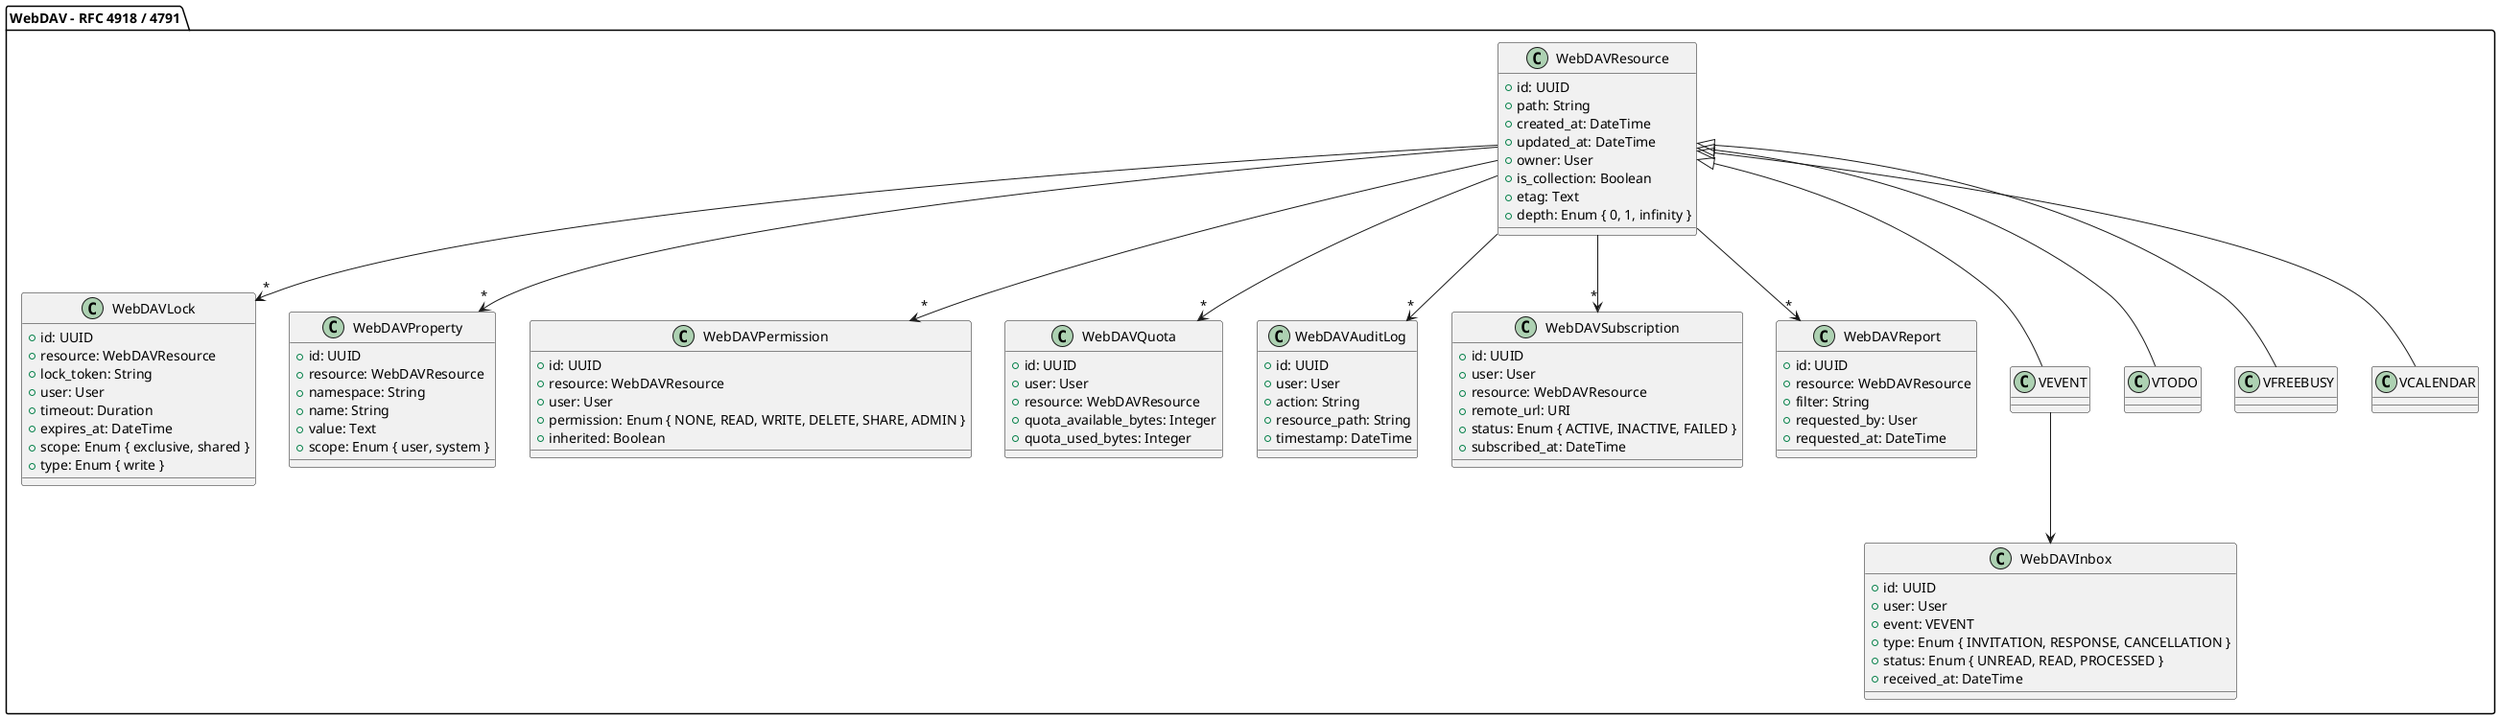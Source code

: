 @startuml WebDAV_Integration

package "WebDAV - RFC 4918 / 4791" {

  class WebDAVResource {
    +id: UUID
    +path: String
    +created_at: DateTime
    +updated_at: DateTime
    +owner: User
    +is_collection: Boolean
    +etag: Text
    +depth: Enum { 0, 1, infinity }
  }

  class WebDAVLock {
    +id: UUID
    +resource: WebDAVResource
    +lock_token: String
    +user: User
    +timeout: Duration
    +expires_at: DateTime
    +scope: Enum { exclusive, shared }
    +type: Enum { write }
  }

  class WebDAVProperty {
    +id: UUID
    +resource: WebDAVResource
    +namespace: String
    +name: String
    +value: Text
    +scope: Enum { user, system }
  }

  class WebDAVPermission {
    +id: UUID
    +resource: WebDAVResource
    +user: User
    +permission: Enum { NONE, READ, WRITE, DELETE, SHARE, ADMIN }
    +inherited: Boolean
  }

  class WebDAVQuota {
    +id: UUID
    +user: User
    +resource: WebDAVResource
    +quota_available_bytes: Integer
    +quota_used_bytes: Integer
  }

  class WebDAVAuditLog {
    +id: UUID
    +user: User
    +action: String
    +resource_path: String
    +timestamp: DateTime
  }

  class WebDAVSubscription {
    +id: UUID
    +user: User
    +resource: WebDAVResource
    +remote_url: URI
    +status: Enum { ACTIVE, INACTIVE, FAILED }
    +subscribed_at: DateTime
  }

  class WebDAVReport {
    +id: UUID
    +resource: WebDAVResource
    +filter: String
    +requested_by: User
    +requested_at: DateTime
  }

  class WebDAVInbox {
    +id: UUID
    +user: User
    +event: VEVENT
    +type: Enum { INVITATION, RESPONSE, CANCELLATION }
    +status: Enum { UNREAD, READ, PROCESSED }
    +received_at: DateTime
  }

  WebDAVResource <|-- VEVENT
  WebDAVResource <|-- VTODO
  WebDAVResource <|-- VFREEBUSY
  WebDAVResource <|-- VCALENDAR

  WebDAVResource --> "*" WebDAVLock
  WebDAVResource --> "*" WebDAVProperty
  WebDAVResource --> "*" WebDAVPermission
  WebDAVResource --> "*" WebDAVQuota
  WebDAVResource --> "*" WebDAVAuditLog
  WebDAVResource --> "*" WebDAVSubscription
  WebDAVResource --> "*" WebDAVReport

  VEVENT --> WebDAVInbox

}

@enduml